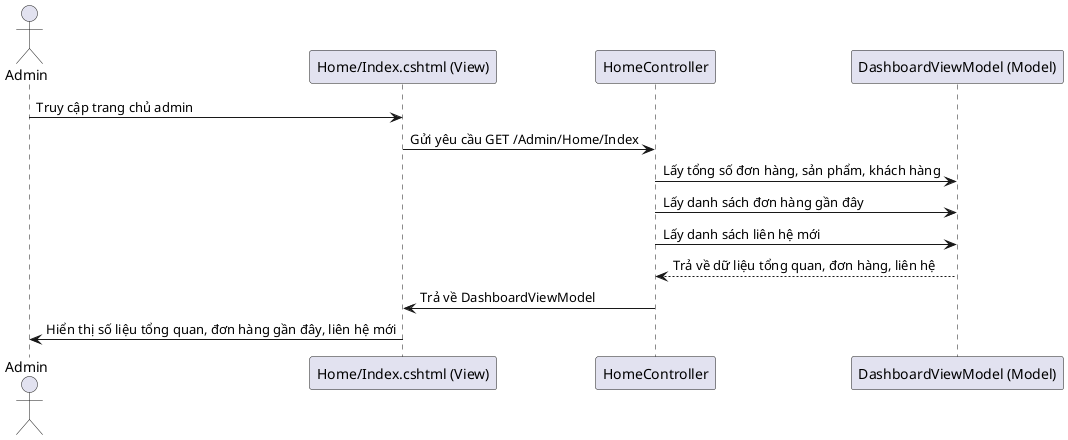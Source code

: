 @startuml
actor "Admin" as AdminUser
participant "Home/Index.cshtml (View)" as View
participant "HomeController" as Controller
participant "DashboardViewModel (Model)" as Model

AdminUser -> View : Truy cập trang chủ admin
View -> Controller : Gửi yêu cầu GET /Admin/Home/Index
Controller -> Model : Lấy tổng số đơn hàng, sản phẩm, khách hàng
Controller -> Model : Lấy danh sách đơn hàng gần đây
Controller -> Model : Lấy danh sách liên hệ mới
Model --> Controller : Trả về dữ liệu tổng quan, đơn hàng, liên hệ
Controller -> View : Trả về DashboardViewModel
View -> AdminUser : Hiển thị số liệu tổng quan, đơn hàng gần đây, liên hệ mới

@enduml